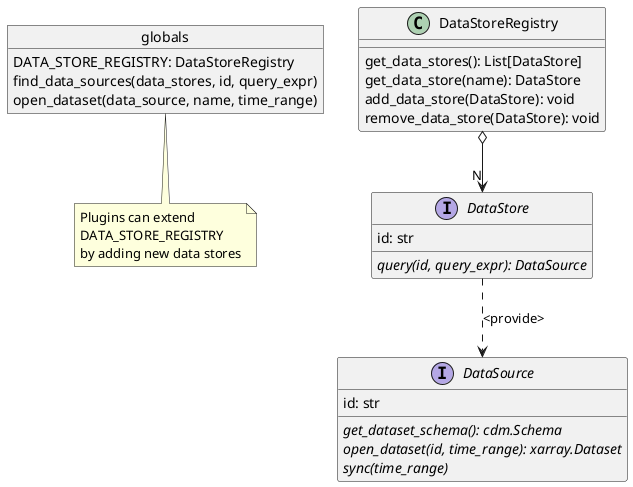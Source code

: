 @startuml

object globals {
    DATA_STORE_REGISTRY: DataStoreRegistry
    find_data_sources(data_stores, id, query_expr)
    open_dataset(data_source, name, time_range)
}

note bottom of globals
Plugins can extend
DATA_STORE_REGISTRY
by adding new data stores
end note

class DataStoreRegistry {
    get_data_stores(): List[DataStore]
    get_data_store(name): DataStore
    add_data_store(DataStore): void
    remove_data_store(DataStore): void
}

interface DataStore {
    id: str
    {abstract} query(id, query_expr): DataSource
}

interface DataSource {
    id: str
    {abstract} get_dataset_schema(): cdm.Schema
    {abstract} open_dataset(id, time_range): xarray.Dataset
    {abstract} sync(time_range)
}

DataStoreRegistry o--> "N" DataStore
DataStore  ..>  DataSource: <provide>


@enduml